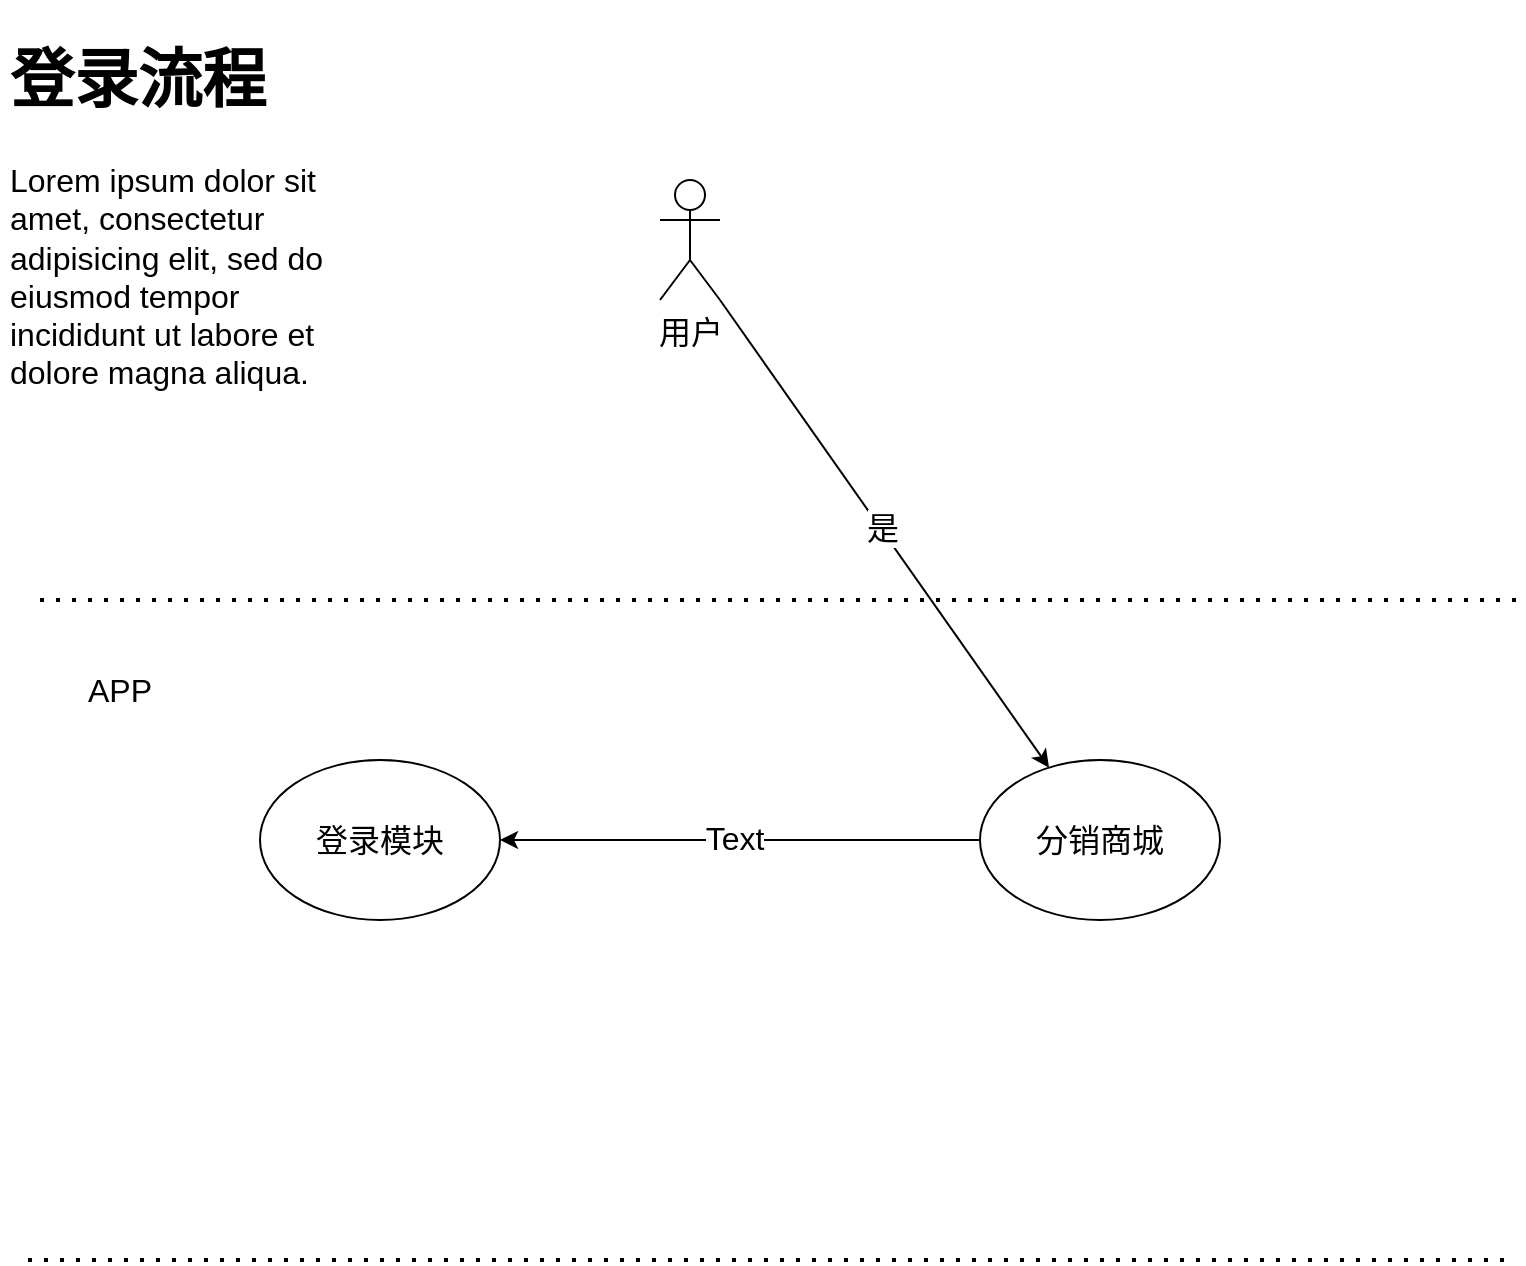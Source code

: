 <mxfile version="14.5.3" type="github">
  <diagram id="IZal-CDfWJfEBjwSl7ik" name="第 1 页">
    <mxGraphModel dx="1052" dy="1079" grid="1" gridSize="10" guides="1" tooltips="1" connect="1" arrows="1" fold="1" page="1" pageScale="1" pageWidth="827" pageHeight="1169" math="0" shadow="0">
      <root>
        <mxCell id="0" />
        <mxCell id="1" parent="0" />
        <mxCell id="C_QCUCFtFb6yNc336R0_-2" value="" style="endArrow=none;dashed=1;html=1;dashPattern=1 3;strokeWidth=2;" edge="1" parent="1">
          <mxGeometry width="50" height="50" relative="1" as="geometry">
            <mxPoint x="50" y="320" as="sourcePoint" />
            <mxPoint x="790" y="320" as="targetPoint" />
          </mxGeometry>
        </mxCell>
        <mxCell id="C_QCUCFtFb6yNc336R0_-3" value="APP" style="text;html=1;strokeColor=none;fillColor=none;align=center;verticalAlign=middle;whiteSpace=wrap;rounded=0;fontSize=16;" vertex="1" parent="1">
          <mxGeometry x="60" y="350" width="60" height="30" as="geometry" />
        </mxCell>
        <mxCell id="C_QCUCFtFb6yNc336R0_-4" value="登录模块" style="ellipse;whiteSpace=wrap;html=1;fontSize=16;" vertex="1" parent="1">
          <mxGeometry x="160" y="400" width="120" height="80" as="geometry" />
        </mxCell>
        <mxCell id="C_QCUCFtFb6yNc336R0_-10" style="rounded=0;orthogonalLoop=1;jettySize=auto;html=1;exitX=1;exitY=1;exitDx=0;exitDy=0;exitPerimeter=0;fontSize=16;" edge="1" parent="1" source="C_QCUCFtFb6yNc336R0_-5" target="C_QCUCFtFb6yNc336R0_-8">
          <mxGeometry relative="1" as="geometry" />
        </mxCell>
        <mxCell id="C_QCUCFtFb6yNc336R0_-13" value="是" style="edgeLabel;html=1;align=center;verticalAlign=middle;resizable=0;points=[];fontSize=16;" vertex="1" connectable="0" parent="C_QCUCFtFb6yNc336R0_-10">
          <mxGeometry x="-0.031" relative="1" as="geometry">
            <mxPoint x="1" as="offset" />
          </mxGeometry>
        </mxCell>
        <mxCell id="C_QCUCFtFb6yNc336R0_-5" value="用户" style="shape=umlActor;verticalLabelPosition=bottom;verticalAlign=top;html=1;outlineConnect=0;fontSize=16;" vertex="1" parent="1">
          <mxGeometry x="360" y="110" width="30" height="60" as="geometry" />
        </mxCell>
        <mxCell id="C_QCUCFtFb6yNc336R0_-11" style="edgeStyle=none;rounded=0;orthogonalLoop=1;jettySize=auto;html=1;exitX=0;exitY=0.5;exitDx=0;exitDy=0;fontSize=16;" edge="1" parent="1" source="C_QCUCFtFb6yNc336R0_-8" target="C_QCUCFtFb6yNc336R0_-4">
          <mxGeometry relative="1" as="geometry" />
        </mxCell>
        <mxCell id="C_QCUCFtFb6yNc336R0_-12" value="Text" style="edgeLabel;html=1;align=center;verticalAlign=middle;resizable=0;points=[];fontSize=16;" vertex="1" connectable="0" parent="C_QCUCFtFb6yNc336R0_-11">
          <mxGeometry x="0.025" y="-1" relative="1" as="geometry">
            <mxPoint as="offset" />
          </mxGeometry>
        </mxCell>
        <mxCell id="C_QCUCFtFb6yNc336R0_-8" value="分销商城" style="ellipse;whiteSpace=wrap;html=1;fontSize=16;" vertex="1" parent="1">
          <mxGeometry x="520" y="400" width="120" height="80" as="geometry" />
        </mxCell>
        <mxCell id="C_QCUCFtFb6yNc336R0_-9" value="" style="endArrow=none;dashed=1;html=1;dashPattern=1 3;strokeWidth=2;" edge="1" parent="1">
          <mxGeometry width="50" height="50" relative="1" as="geometry">
            <mxPoint x="44" y="650" as="sourcePoint" />
            <mxPoint x="784" y="650" as="targetPoint" />
          </mxGeometry>
        </mxCell>
        <mxCell id="C_QCUCFtFb6yNc336R0_-15" value="&lt;h1&gt;登录流程&lt;/h1&gt;&lt;p&gt;Lorem ipsum dolor sit amet, consectetur adipisicing elit, sed do eiusmod tempor incididunt ut labore et dolore magna aliqua.&lt;/p&gt;" style="text;html=1;strokeColor=none;fillColor=none;spacing=5;spacingTop=-20;whiteSpace=wrap;overflow=hidden;rounded=0;fontSize=16;" vertex="1" parent="1">
          <mxGeometry x="30" y="30" width="190" height="190" as="geometry" />
        </mxCell>
      </root>
    </mxGraphModel>
  </diagram>
</mxfile>
